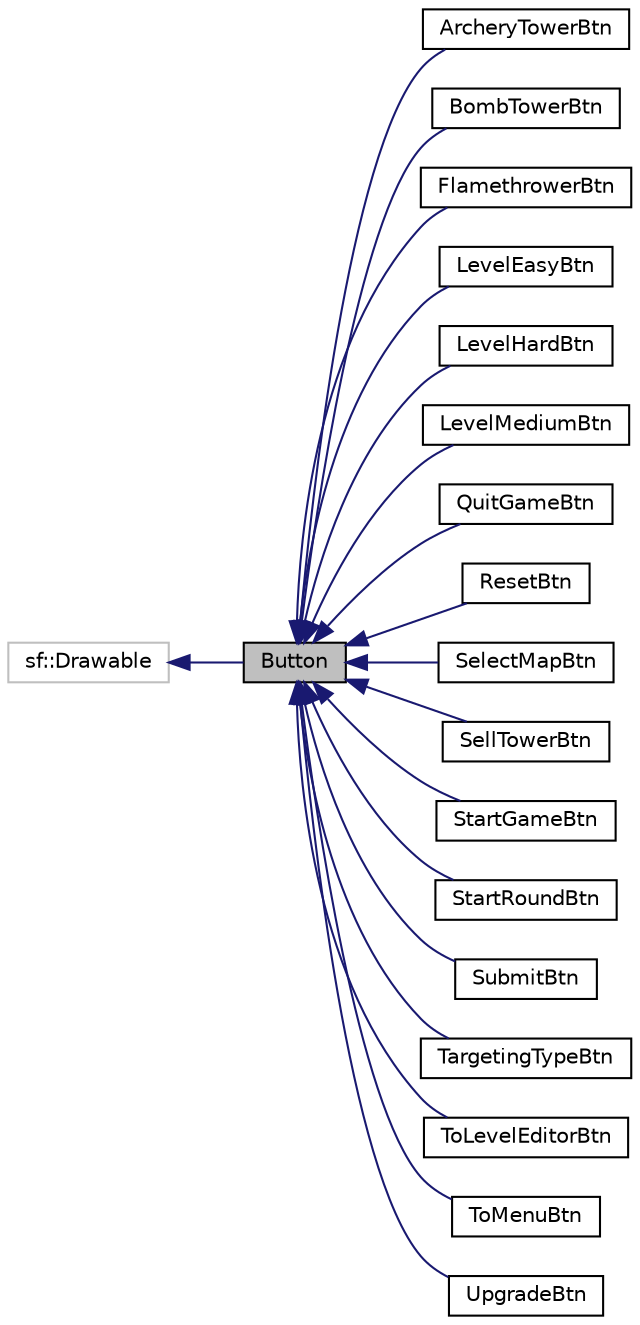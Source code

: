 digraph "Button"
{
 // LATEX_PDF_SIZE
  edge [fontname="Helvetica",fontsize="10",labelfontname="Helvetica",labelfontsize="10"];
  node [fontname="Helvetica",fontsize="10",shape=record];
  rankdir="LR";
  Node1 [label="Button",height=0.2,width=0.4,color="black", fillcolor="grey75", style="filled", fontcolor="black",tooltip="abstract class for the buttons"];
  Node2 -> Node1 [dir="back",color="midnightblue",fontsize="10",style="solid",fontname="Helvetica"];
  Node2 [label="sf::Drawable",height=0.2,width=0.4,color="grey75", fillcolor="white", style="filled",tooltip=" "];
  Node1 -> Node3 [dir="back",color="midnightblue",fontsize="10",style="solid",fontname="Helvetica"];
  Node3 [label="ArcheryTowerBtn",height=0.2,width=0.4,color="black", fillcolor="white", style="filled",URL="$classArcheryTowerBtn.html",tooltip="Archerytower button."];
  Node1 -> Node4 [dir="back",color="midnightblue",fontsize="10",style="solid",fontname="Helvetica"];
  Node4 [label="BombTowerBtn",height=0.2,width=0.4,color="black", fillcolor="white", style="filled",URL="$classBombTowerBtn.html",tooltip="Bombtower button."];
  Node1 -> Node5 [dir="back",color="midnightblue",fontsize="10",style="solid",fontname="Helvetica"];
  Node5 [label="FlamethrowerBtn",height=0.2,width=0.4,color="black", fillcolor="white", style="filled",URL="$classFlamethrowerBtn.html",tooltip="Flamethrower button."];
  Node1 -> Node6 [dir="back",color="midnightblue",fontsize="10",style="solid",fontname="Helvetica"];
  Node6 [label="LevelEasyBtn",height=0.2,width=0.4,color="black", fillcolor="white", style="filled",URL="$classLevelEasyBtn.html",tooltip="button to set level to easy"];
  Node1 -> Node7 [dir="back",color="midnightblue",fontsize="10",style="solid",fontname="Helvetica"];
  Node7 [label="LevelHardBtn",height=0.2,width=0.4,color="black", fillcolor="white", style="filled",URL="$classLevelHardBtn.html",tooltip="button to set level to hard"];
  Node1 -> Node8 [dir="back",color="midnightblue",fontsize="10",style="solid",fontname="Helvetica"];
  Node8 [label="LevelMediumBtn",height=0.2,width=0.4,color="black", fillcolor="white", style="filled",URL="$classLevelMediumBtn.html",tooltip="button to set level to hard"];
  Node1 -> Node9 [dir="back",color="midnightblue",fontsize="10",style="solid",fontname="Helvetica"];
  Node9 [label="QuitGameBtn",height=0.2,width=0.4,color="black", fillcolor="white", style="filled",URL="$classQuitGameBtn.html",tooltip="Quit game button."];
  Node1 -> Node10 [dir="back",color="midnightblue",fontsize="10",style="solid",fontname="Helvetica"];
  Node10 [label="ResetBtn",height=0.2,width=0.4,color="black", fillcolor="white", style="filled",URL="$classResetBtn.html",tooltip="Reset level editor button."];
  Node1 -> Node11 [dir="back",color="midnightblue",fontsize="10",style="solid",fontname="Helvetica"];
  Node11 [label="SelectMapBtn",height=0.2,width=0.4,color="black", fillcolor="white", style="filled",URL="$classSelectMapBtn.html",tooltip="Select Map Button."];
  Node1 -> Node12 [dir="back",color="midnightblue",fontsize="10",style="solid",fontname="Helvetica"];
  Node12 [label="SellTowerBtn",height=0.2,width=0.4,color="black", fillcolor="white", style="filled",URL="$classSellTowerBtn.html",tooltip="sell tower button"];
  Node1 -> Node13 [dir="back",color="midnightblue",fontsize="10",style="solid",fontname="Helvetica"];
  Node13 [label="StartGameBtn",height=0.2,width=0.4,color="black", fillcolor="white", style="filled",URL="$classStartGameBtn.html",tooltip="start game button"];
  Node1 -> Node14 [dir="back",color="midnightblue",fontsize="10",style="solid",fontname="Helvetica"];
  Node14 [label="StartRoundBtn",height=0.2,width=0.4,color="black", fillcolor="white", style="filled",URL="$classStartRoundBtn.html",tooltip="start round button"];
  Node1 -> Node15 [dir="back",color="midnightblue",fontsize="10",style="solid",fontname="Helvetica"];
  Node15 [label="SubmitBtn",height=0.2,width=0.4,color="black", fillcolor="white", style="filled",URL="$classSubmitBtn.html",tooltip="submit button"];
  Node1 -> Node16 [dir="back",color="midnightblue",fontsize="10",style="solid",fontname="Helvetica"];
  Node16 [label="TargetingTypeBtn",height=0.2,width=0.4,color="black", fillcolor="white", style="filled",URL="$classTargetingTypeBtn.html",tooltip="targetingtype button"];
  Node1 -> Node17 [dir="back",color="midnightblue",fontsize="10",style="solid",fontname="Helvetica"];
  Node17 [label="ToLevelEditorBtn",height=0.2,width=0.4,color="black", fillcolor="white", style="filled",URL="$classToLevelEditorBtn.html",tooltip="to leveleditor button"];
  Node1 -> Node18 [dir="back",color="midnightblue",fontsize="10",style="solid",fontname="Helvetica"];
  Node18 [label="ToMenuBtn",height=0.2,width=0.4,color="black", fillcolor="white", style="filled",URL="$classToMenuBtn.html",tooltip="to menu button"];
  Node1 -> Node19 [dir="back",color="midnightblue",fontsize="10",style="solid",fontname="Helvetica"];
  Node19 [label="UpgradeBtn",height=0.2,width=0.4,color="black", fillcolor="white", style="filled",URL="$classUpgradeBtn.html",tooltip="Upgrade button."];
}
